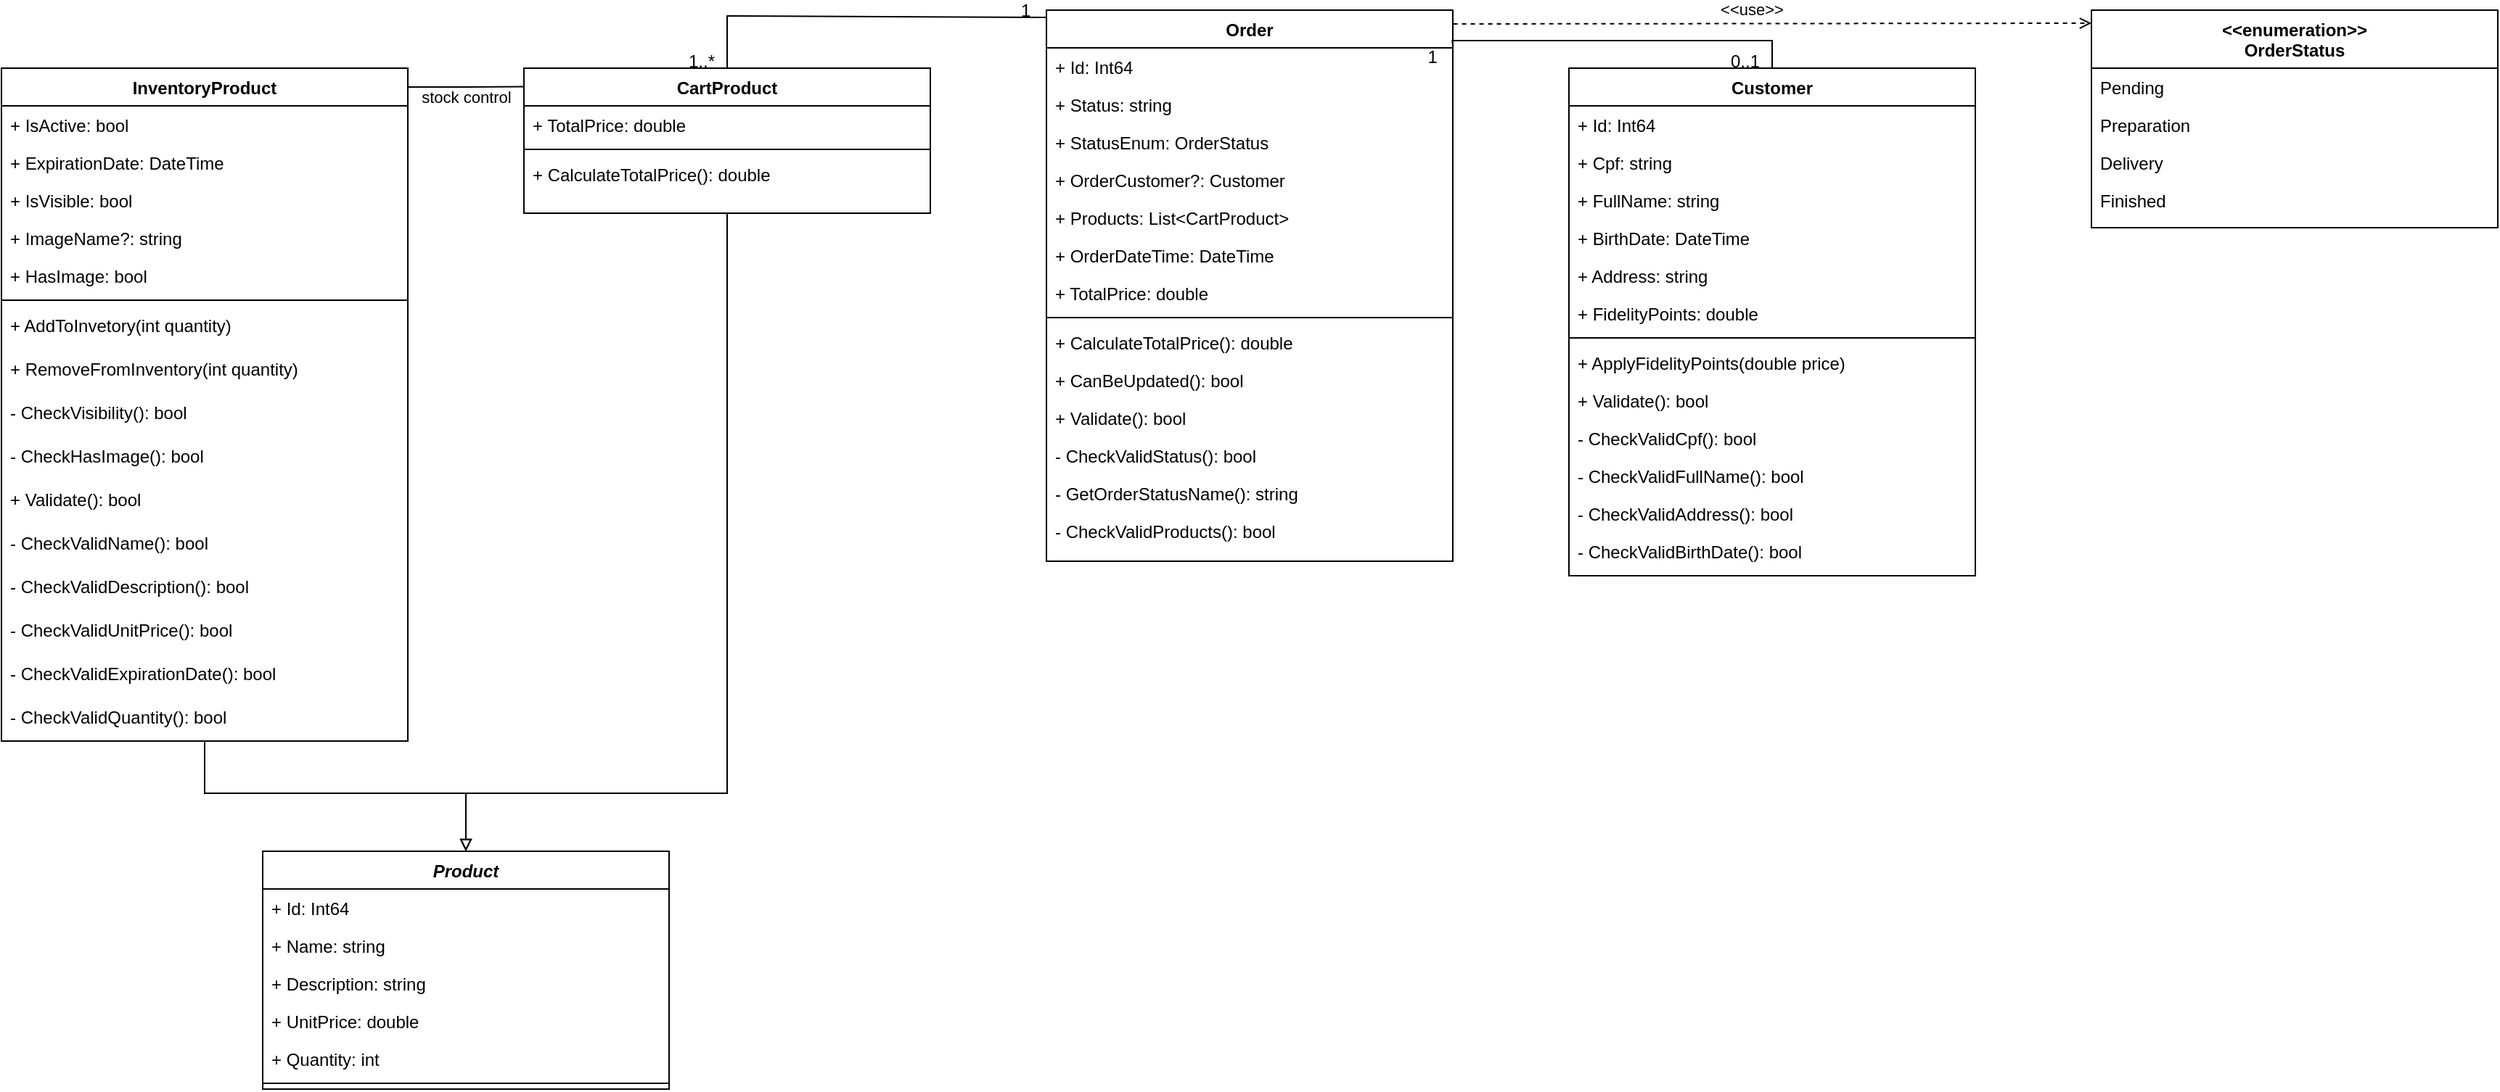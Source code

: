 <mxfile version="20.6.0" type="device"><diagram id="C5RBs43oDa-KdzZeNtuy" name="Page-1"><mxGraphModel dx="1692" dy="447" grid="1" gridSize="10" guides="0" tooltips="1" connect="1" arrows="1" fold="1" page="1" pageScale="1" pageWidth="827" pageHeight="1169" math="0" shadow="0"><root><mxCell id="WIyWlLk6GJQsqaUBKTNV-0"/><mxCell id="WIyWlLk6GJQsqaUBKTNV-1" parent="WIyWlLk6GJQsqaUBKTNV-0"/><mxCell id="APtHg-tRqLhJaYtIU60p-8" value="CartProduct" style="swimlane;fontStyle=1;align=center;verticalAlign=top;childLayout=stackLayout;horizontal=1;startSize=26;horizontalStack=0;resizeParent=1;resizeLast=0;collapsible=1;marginBottom=0;rounded=0;shadow=0;strokeWidth=1;" parent="WIyWlLk6GJQsqaUBKTNV-1" vertex="1"><mxGeometry x="80" y="80" width="280" height="100" as="geometry"><mxRectangle x="230" y="140" width="160" height="26" as="alternateBounds"/></mxGeometry></mxCell><mxCell id="APtHg-tRqLhJaYtIU60p-19" value="+ TotalPrice: double" style="text;align=left;verticalAlign=top;spacingLeft=4;spacingRight=4;overflow=hidden;rotatable=0;points=[[0,0.5],[1,0.5]];portConstraint=eastwest;rounded=0;shadow=0;html=0;" parent="APtHg-tRqLhJaYtIU60p-8" vertex="1"><mxGeometry y="26" width="280" height="26" as="geometry"/></mxCell><mxCell id="APtHg-tRqLhJaYtIU60p-16" value="" style="line;html=1;strokeWidth=1;align=left;verticalAlign=middle;spacingTop=-1;spacingLeft=3;spacingRight=3;rotatable=0;labelPosition=right;points=[];portConstraint=eastwest;" parent="APtHg-tRqLhJaYtIU60p-8" vertex="1"><mxGeometry y="52" width="280" height="8" as="geometry"/></mxCell><mxCell id="APtHg-tRqLhJaYtIU60p-17" value="+ CalculateTotalPrice(): double" style="text;align=left;verticalAlign=top;spacingLeft=4;spacingRight=4;overflow=hidden;rotatable=0;points=[[0,0.5],[1,0.5]];portConstraint=eastwest;" parent="APtHg-tRqLhJaYtIU60p-8" vertex="1"><mxGeometry y="60" width="280" height="26" as="geometry"/></mxCell><mxCell id="APtHg-tRqLhJaYtIU60p-33" value="Order" style="swimlane;fontStyle=1;align=center;verticalAlign=top;childLayout=stackLayout;horizontal=1;startSize=26;horizontalStack=0;resizeParent=1;resizeLast=0;collapsible=1;marginBottom=0;rounded=0;shadow=0;strokeWidth=1;" parent="WIyWlLk6GJQsqaUBKTNV-1" vertex="1"><mxGeometry x="440" y="40" width="280" height="380" as="geometry"><mxRectangle x="230" y="140" width="160" height="26" as="alternateBounds"/></mxGeometry></mxCell><mxCell id="APtHg-tRqLhJaYtIU60p-34" value="+ Id: Int64" style="text;align=left;verticalAlign=top;spacingLeft=4;spacingRight=4;overflow=hidden;rotatable=0;points=[[0,0.5],[1,0.5]];portConstraint=eastwest;" parent="APtHg-tRqLhJaYtIU60p-33" vertex="1"><mxGeometry y="26" width="280" height="26" as="geometry"/></mxCell><mxCell id="Oz1AFpoczf8Ei12uvzQP-71" value="+ Status: string" style="text;align=left;verticalAlign=top;spacingLeft=4;spacingRight=4;overflow=hidden;rotatable=0;points=[[0,0.5],[1,0.5]];portConstraint=eastwest;" parent="APtHg-tRqLhJaYtIU60p-33" vertex="1"><mxGeometry y="52" width="280" height="26" as="geometry"/></mxCell><mxCell id="Ln4JqhIbLBqMXvwUg4IR-0" value="+ StatusEnum: OrderStatus" style="text;align=left;verticalAlign=top;spacingLeft=4;spacingRight=4;overflow=hidden;rotatable=0;points=[[0,0.5],[1,0.5]];portConstraint=eastwest;" parent="APtHg-tRqLhJaYtIU60p-33" vertex="1"><mxGeometry y="78" width="280" height="26" as="geometry"/></mxCell><mxCell id="APtHg-tRqLhJaYtIU60p-35" value="+ OrderCustomer?: Customer" style="text;align=left;verticalAlign=top;spacingLeft=4;spacingRight=4;overflow=hidden;rotatable=0;points=[[0,0.5],[1,0.5]];portConstraint=eastwest;rounded=0;shadow=0;html=0;" parent="APtHg-tRqLhJaYtIU60p-33" vertex="1"><mxGeometry y="104" width="280" height="26" as="geometry"/></mxCell><mxCell id="APtHg-tRqLhJaYtIU60p-36" value="+ Products: List&lt;CartProduct&gt;" style="text;align=left;verticalAlign=top;spacingLeft=4;spacingRight=4;overflow=hidden;rotatable=0;points=[[0,0.5],[1,0.5]];portConstraint=eastwest;rounded=0;shadow=0;html=0;" parent="APtHg-tRqLhJaYtIU60p-33" vertex="1"><mxGeometry y="130" width="280" height="26" as="geometry"/></mxCell><mxCell id="APtHg-tRqLhJaYtIU60p-109" value="+ OrderDateTime: DateTime" style="text;align=left;verticalAlign=top;spacingLeft=4;spacingRight=4;overflow=hidden;rotatable=0;points=[[0,0.5],[1,0.5]];portConstraint=eastwest;rounded=0;shadow=0;html=0;" parent="APtHg-tRqLhJaYtIU60p-33" vertex="1"><mxGeometry y="156" width="280" height="26" as="geometry"/></mxCell><mxCell id="APtHg-tRqLhJaYtIU60p-37" value="+ TotalPrice: double" style="text;align=left;verticalAlign=top;spacingLeft=4;spacingRight=4;overflow=hidden;rotatable=0;points=[[0,0.5],[1,0.5]];portConstraint=eastwest;rounded=0;shadow=0;html=0;" parent="APtHg-tRqLhJaYtIU60p-33" vertex="1"><mxGeometry y="182" width="280" height="26" as="geometry"/></mxCell><mxCell id="APtHg-tRqLhJaYtIU60p-38" value="" style="line;html=1;strokeWidth=1;align=left;verticalAlign=middle;spacingTop=-1;spacingLeft=3;spacingRight=3;rotatable=0;labelPosition=right;points=[];portConstraint=eastwest;" parent="APtHg-tRqLhJaYtIU60p-33" vertex="1"><mxGeometry y="208" width="280" height="8" as="geometry"/></mxCell><mxCell id="APtHg-tRqLhJaYtIU60p-39" value="+ CalculateTotalPrice(): double" style="text;align=left;verticalAlign=top;spacingLeft=4;spacingRight=4;overflow=hidden;rotatable=0;points=[[0,0.5],[1,0.5]];portConstraint=eastwest;" parent="APtHg-tRqLhJaYtIU60p-33" vertex="1"><mxGeometry y="216" width="280" height="26" as="geometry"/></mxCell><mxCell id="QbLwU778G9FAzQYPVVws-0" value="+ CanBeUpdated(): bool" style="text;align=left;verticalAlign=top;spacingLeft=4;spacingRight=4;overflow=hidden;rotatable=0;points=[[0,0.5],[1,0.5]];portConstraint=eastwest;" parent="APtHg-tRqLhJaYtIU60p-33" vertex="1"><mxGeometry y="242" width="280" height="26" as="geometry"/></mxCell><mxCell id="APtHg-tRqLhJaYtIU60p-108" value="+ Validate(): bool" style="text;align=left;verticalAlign=top;spacingLeft=4;spacingRight=4;overflow=hidden;rotatable=0;points=[[0,0.5],[1,0.5]];portConstraint=eastwest;" parent="APtHg-tRqLhJaYtIU60p-33" vertex="1"><mxGeometry y="268" width="280" height="26" as="geometry"/></mxCell><mxCell id="APtHg-tRqLhJaYtIU60p-110" value="- CheckValidStatus(): bool" style="text;align=left;verticalAlign=top;spacingLeft=4;spacingRight=4;overflow=hidden;rotatable=0;points=[[0,0.5],[1,0.5]];portConstraint=eastwest;" parent="APtHg-tRqLhJaYtIU60p-33" vertex="1"><mxGeometry y="294" width="280" height="26" as="geometry"/></mxCell><mxCell id="t6-JTKtzcupznVUAUfSo-50" value="- GetOrderStatusName(): string" style="text;align=left;verticalAlign=top;spacingLeft=4;spacingRight=4;overflow=hidden;rotatable=0;points=[[0,0.5],[1,0.5]];portConstraint=eastwest;" parent="APtHg-tRqLhJaYtIU60p-33" vertex="1"><mxGeometry y="320" width="280" height="26" as="geometry"/></mxCell><mxCell id="Oz1AFpoczf8Ei12uvzQP-85" value="- CheckValidProducts(): bool" style="text;align=left;verticalAlign=top;spacingLeft=4;spacingRight=4;overflow=hidden;rotatable=0;points=[[0,0.5],[1,0.5]];portConstraint=eastwest;" parent="APtHg-tRqLhJaYtIU60p-33" vertex="1"><mxGeometry y="346" width="280" height="26" as="geometry"/></mxCell><mxCell id="APtHg-tRqLhJaYtIU60p-40" value="" style="endArrow=none;shadow=0;strokeWidth=1;rounded=0;endFill=0;edgeStyle=elbowEdgeStyle;elbow=vertical;entryX=0.5;entryY=0;entryDx=0;entryDy=0;exitX=-0.002;exitY=0.013;exitDx=0;exitDy=0;exitPerimeter=0;" parent="WIyWlLk6GJQsqaUBKTNV-1" source="APtHg-tRqLhJaYtIU60p-33" target="APtHg-tRqLhJaYtIU60p-8" edge="1"><mxGeometry x="0.5" y="41" relative="1" as="geometry"><mxPoint x="330" y="30" as="sourcePoint"/><mxPoint x="730" y="50" as="targetPoint"/><mxPoint x="-40" y="32" as="offset"/><Array as="points"><mxPoint x="170" y="44"/><mxPoint x="180" y="50"/></Array></mxGeometry></mxCell><mxCell id="APtHg-tRqLhJaYtIU60p-41" value="1" style="resizable=0;align=left;verticalAlign=bottom;labelBackgroundColor=none;fontSize=12;" parent="APtHg-tRqLhJaYtIU60p-40" connectable="0" vertex="1"><mxGeometry x="-1" relative="1" as="geometry"><mxPoint x="-19" y="4" as="offset"/></mxGeometry></mxCell><mxCell id="APtHg-tRqLhJaYtIU60p-42" value="1..*" style="resizable=0;align=right;verticalAlign=bottom;labelBackgroundColor=none;fontSize=12;" parent="APtHg-tRqLhJaYtIU60p-40" connectable="0" vertex="1"><mxGeometry x="1" relative="1" as="geometry"><mxPoint x="-7" y="4" as="offset"/></mxGeometry></mxCell><mxCell id="APtHg-tRqLhJaYtIU60p-50" value="Customer" style="swimlane;fontStyle=1;align=center;verticalAlign=top;childLayout=stackLayout;horizontal=1;startSize=26;horizontalStack=0;resizeParent=1;resizeLast=0;collapsible=1;marginBottom=0;rounded=0;shadow=0;strokeWidth=1;" parent="WIyWlLk6GJQsqaUBKTNV-1" vertex="1"><mxGeometry x="800" y="80" width="280" height="350" as="geometry"><mxRectangle x="230" y="140" width="160" height="26" as="alternateBounds"/></mxGeometry></mxCell><mxCell id="APtHg-tRqLhJaYtIU60p-51" value="+ Id: Int64" style="text;align=left;verticalAlign=top;spacingLeft=4;spacingRight=4;overflow=hidden;rotatable=0;points=[[0,0.5],[1,0.5]];portConstraint=eastwest;" parent="APtHg-tRqLhJaYtIU60p-50" vertex="1"><mxGeometry y="26" width="280" height="26" as="geometry"/></mxCell><mxCell id="APtHg-tRqLhJaYtIU60p-52" value="+ Cpf: string" style="text;align=left;verticalAlign=top;spacingLeft=4;spacingRight=4;overflow=hidden;rotatable=0;points=[[0,0.5],[1,0.5]];portConstraint=eastwest;rounded=0;shadow=0;html=0;" parent="APtHg-tRqLhJaYtIU60p-50" vertex="1"><mxGeometry y="52" width="280" height="26" as="geometry"/></mxCell><mxCell id="Oz1AFpoczf8Ei12uvzQP-0" value="+ FullName: string" style="text;align=left;verticalAlign=top;spacingLeft=4;spacingRight=4;overflow=hidden;rotatable=0;points=[[0,0.5],[1,0.5]];portConstraint=eastwest;" parent="APtHg-tRqLhJaYtIU60p-50" vertex="1"><mxGeometry y="78" width="280" height="26" as="geometry"/></mxCell><mxCell id="APtHg-tRqLhJaYtIU60p-53" value="+ BirthDate: DateTime" style="text;align=left;verticalAlign=top;spacingLeft=4;spacingRight=4;overflow=hidden;rotatable=0;points=[[0,0.5],[1,0.5]];portConstraint=eastwest;rounded=0;shadow=0;html=0;" parent="APtHg-tRqLhJaYtIU60p-50" vertex="1"><mxGeometry y="104" width="280" height="26" as="geometry"/></mxCell><mxCell id="PEvZ39Epc1jUpKVXOQM1-1" value="+ Address: string" style="text;align=left;verticalAlign=top;spacingLeft=4;spacingRight=4;overflow=hidden;rotatable=0;points=[[0,0.5],[1,0.5]];portConstraint=eastwest;rounded=0;shadow=0;html=0;" parent="APtHg-tRqLhJaYtIU60p-50" vertex="1"><mxGeometry y="130" width="280" height="26" as="geometry"/></mxCell><mxCell id="APtHg-tRqLhJaYtIU60p-54" value="+ FidelityPoints: double" style="text;align=left;verticalAlign=top;spacingLeft=4;spacingRight=4;overflow=hidden;rotatable=0;points=[[0,0.5],[1,0.5]];portConstraint=eastwest;rounded=0;shadow=0;html=0;" parent="APtHg-tRqLhJaYtIU60p-50" vertex="1"><mxGeometry y="156" width="280" height="26" as="geometry"/></mxCell><mxCell id="APtHg-tRqLhJaYtIU60p-55" value="" style="line;html=1;strokeWidth=1;align=left;verticalAlign=middle;spacingTop=-1;spacingLeft=3;spacingRight=3;rotatable=0;labelPosition=right;points=[];portConstraint=eastwest;" parent="APtHg-tRqLhJaYtIU60p-50" vertex="1"><mxGeometry y="182" width="280" height="8" as="geometry"/></mxCell><mxCell id="PEvZ39Epc1jUpKVXOQM1-16" value="+ ApplyFidelityPoints(double price)" style="text;align=left;verticalAlign=top;spacingLeft=4;spacingRight=4;overflow=hidden;rotatable=0;points=[[0,0.5],[1,0.5]];portConstraint=eastwest;rounded=0;shadow=0;html=0;" parent="APtHg-tRqLhJaYtIU60p-50" vertex="1"><mxGeometry y="190" width="280" height="26" as="geometry"/></mxCell><mxCell id="PEvZ39Epc1jUpKVXOQM1-17" value="+ Validate(): bool" style="text;align=left;verticalAlign=top;spacingLeft=4;spacingRight=4;overflow=hidden;rotatable=0;points=[[0,0.5],[1,0.5]];portConstraint=eastwest;rounded=0;shadow=0;html=0;" parent="APtHg-tRqLhJaYtIU60p-50" vertex="1"><mxGeometry y="216" width="280" height="26" as="geometry"/></mxCell><mxCell id="Oz1AFpoczf8Ei12uvzQP-1" value="- CheckValidCpf(): bool" style="text;align=left;verticalAlign=top;spacingLeft=4;spacingRight=4;overflow=hidden;rotatable=0;points=[[0,0.5],[1,0.5]];portConstraint=eastwest;rounded=0;shadow=0;html=0;" parent="APtHg-tRqLhJaYtIU60p-50" vertex="1"><mxGeometry y="242" width="280" height="26" as="geometry"/></mxCell><mxCell id="Oz1AFpoczf8Ei12uvzQP-2" value="- CheckValidFullName(): bool" style="text;align=left;verticalAlign=top;spacingLeft=4;spacingRight=4;overflow=hidden;rotatable=0;points=[[0,0.5],[1,0.5]];portConstraint=eastwest;rounded=0;shadow=0;html=0;" parent="APtHg-tRqLhJaYtIU60p-50" vertex="1"><mxGeometry y="268" width="280" height="26" as="geometry"/></mxCell><mxCell id="Oz1AFpoczf8Ei12uvzQP-3" value="- CheckValidAddress(): bool" style="text;align=left;verticalAlign=top;spacingLeft=4;spacingRight=4;overflow=hidden;rotatable=0;points=[[0,0.5],[1,0.5]];portConstraint=eastwest;rounded=0;shadow=0;html=0;" parent="APtHg-tRqLhJaYtIU60p-50" vertex="1"><mxGeometry y="294" width="280" height="26" as="geometry"/></mxCell><mxCell id="Oz1AFpoczf8Ei12uvzQP-4" value="- CheckValidBirthDate(): bool" style="text;align=left;verticalAlign=top;spacingLeft=4;spacingRight=4;overflow=hidden;rotatable=0;points=[[0,0.5],[1,0.5]];portConstraint=eastwest;rounded=0;shadow=0;html=0;" parent="APtHg-tRqLhJaYtIU60p-50" vertex="1"><mxGeometry y="320" width="280" height="26" as="geometry"/></mxCell><mxCell id="APtHg-tRqLhJaYtIU60p-57" value="" style="endArrow=none;shadow=0;strokeWidth=1;rounded=0;endFill=0;edgeStyle=elbowEdgeStyle;elbow=vertical;entryX=0.5;entryY=0;entryDx=0;entryDy=0;exitX=0.999;exitY=0.061;exitDx=0;exitDy=0;exitPerimeter=0;" parent="WIyWlLk6GJQsqaUBKTNV-1" source="APtHg-tRqLhJaYtIU60p-33" target="APtHg-tRqLhJaYtIU60p-50" edge="1"><mxGeometry x="0.5" y="41" relative="1" as="geometry"><mxPoint x="730" y="70" as="sourcePoint"/><mxPoint x="790" y="100" as="targetPoint"/><mxPoint x="-40" y="32" as="offset"/><Array as="points"><mxPoint x="770" y="61"/></Array></mxGeometry></mxCell><mxCell id="APtHg-tRqLhJaYtIU60p-58" value="1" style="resizable=0;align=left;verticalAlign=bottom;labelBackgroundColor=none;fontSize=12;" parent="APtHg-tRqLhJaYtIU60p-57" connectable="0" vertex="1"><mxGeometry x="-1" relative="1" as="geometry"><mxPoint x="-19" y="18" as="offset"/></mxGeometry></mxCell><mxCell id="APtHg-tRqLhJaYtIU60p-59" value="0..1" style="resizable=0;align=right;verticalAlign=bottom;labelBackgroundColor=none;fontSize=12;" parent="APtHg-tRqLhJaYtIU60p-57" connectable="0" vertex="1"><mxGeometry x="1" relative="1" as="geometry"><mxPoint x="-7" y="4" as="offset"/></mxGeometry></mxCell><mxCell id="Oz1AFpoczf8Ei12uvzQP-32" value="&lt;&lt;enumeration&gt;&gt;&#xA;OrderStatus&#xA;" style="swimlane;fontStyle=1;align=center;verticalAlign=top;childLayout=stackLayout;horizontal=1;startSize=40;horizontalStack=0;resizeParent=1;resizeLast=0;collapsible=1;marginBottom=0;rounded=0;shadow=0;strokeWidth=1;" parent="WIyWlLk6GJQsqaUBKTNV-1" vertex="1"><mxGeometry x="1160" y="40" width="280" height="150" as="geometry"><mxRectangle x="230" y="140" width="160" height="26" as="alternateBounds"/></mxGeometry></mxCell><mxCell id="Oz1AFpoczf8Ei12uvzQP-33" value="Pending" style="text;align=left;verticalAlign=top;spacingLeft=4;spacingRight=4;overflow=hidden;rotatable=0;points=[[0,0.5],[1,0.5]];portConstraint=eastwest;" parent="Oz1AFpoczf8Ei12uvzQP-32" vertex="1"><mxGeometry y="40" width="280" height="26" as="geometry"/></mxCell><mxCell id="Oz1AFpoczf8Ei12uvzQP-36" value="Preparation" style="text;align=left;verticalAlign=top;spacingLeft=4;spacingRight=4;overflow=hidden;rotatable=0;points=[[0,0.5],[1,0.5]];portConstraint=eastwest;rounded=0;shadow=0;html=0;" parent="Oz1AFpoczf8Ei12uvzQP-32" vertex="1"><mxGeometry y="66" width="280" height="26" as="geometry"/></mxCell><mxCell id="Oz1AFpoczf8Ei12uvzQP-34" value="Delivery" style="text;align=left;verticalAlign=top;spacingLeft=4;spacingRight=4;overflow=hidden;rotatable=0;points=[[0,0.5],[1,0.5]];portConstraint=eastwest;rounded=0;shadow=0;html=0;" parent="Oz1AFpoczf8Ei12uvzQP-32" vertex="1"><mxGeometry y="92" width="280" height="26" as="geometry"/></mxCell><mxCell id="Oz1AFpoczf8Ei12uvzQP-35" value="Finished" style="text;align=left;verticalAlign=top;spacingLeft=4;spacingRight=4;overflow=hidden;rotatable=0;points=[[0,0.5],[1,0.5]];portConstraint=eastwest;rounded=0;shadow=0;html=0;" parent="Oz1AFpoczf8Ei12uvzQP-32" vertex="1"><mxGeometry y="118" width="280" height="26" as="geometry"/></mxCell><mxCell id="Oz1AFpoczf8Ei12uvzQP-68" value="&lt;&lt;use&gt;&gt;" style="endArrow=open;shadow=0;strokeWidth=1;rounded=0;endFill=1;edgeStyle=elbowEdgeStyle;elbow=vertical;exitX=1.001;exitY=0.025;exitDx=0;exitDy=0;dashed=1;exitPerimeter=0;" parent="WIyWlLk6GJQsqaUBKTNV-1" source="APtHg-tRqLhJaYtIU60p-33" target="Oz1AFpoczf8Ei12uvzQP-32" edge="1"><mxGeometry x="-0.061" y="10" relative="1" as="geometry"><mxPoint x="540.0" y="10.29" as="sourcePoint"/><mxPoint x="1130" y="50" as="targetPoint"/><mxPoint as="offset"/><Array as="points"><mxPoint x="940" y="49"/></Array></mxGeometry></mxCell><mxCell id="t6-JTKtzcupznVUAUfSo-0" value="InventoryProduct" style="swimlane;fontStyle=1;align=center;verticalAlign=top;childLayout=stackLayout;horizontal=1;startSize=26;horizontalStack=0;resizeParent=1;resizeLast=0;collapsible=1;marginBottom=0;rounded=0;shadow=0;strokeWidth=1;" parent="WIyWlLk6GJQsqaUBKTNV-1" vertex="1"><mxGeometry x="-280" y="80" width="280" height="464" as="geometry"><mxRectangle x="230" y="140" width="160" height="26" as="alternateBounds"/></mxGeometry></mxCell><mxCell id="t6-JTKtzcupznVUAUfSo-4" value="+ IsActive: bool" style="text;align=left;verticalAlign=top;spacingLeft=4;spacingRight=4;overflow=hidden;rotatable=0;points=[[0,0.5],[1,0.5]];portConstraint=eastwest;" parent="t6-JTKtzcupznVUAUfSo-0" vertex="1"><mxGeometry y="26" width="280" height="26" as="geometry"/></mxCell><mxCell id="t6-JTKtzcupznVUAUfSo-5" value="+ ExpirationDate: DateTime" style="text;align=left;verticalAlign=top;spacingLeft=4;spacingRight=4;overflow=hidden;rotatable=0;points=[[0,0.5],[1,0.5]];portConstraint=eastwest;rounded=0;shadow=0;html=0;" parent="t6-JTKtzcupznVUAUfSo-0" vertex="1"><mxGeometry y="52" width="280" height="26" as="geometry"/></mxCell><mxCell id="t6-JTKtzcupznVUAUfSo-9" value="+ IsVisible: bool" style="text;align=left;verticalAlign=top;spacingLeft=4;spacingRight=4;overflow=hidden;rotatable=0;points=[[0,0.5],[1,0.5]];portConstraint=eastwest;" parent="t6-JTKtzcupznVUAUfSo-0" vertex="1"><mxGeometry y="78" width="280" height="26" as="geometry"/></mxCell><mxCell id="t6-JTKtzcupznVUAUfSo-47" value="+ ImageName?: string" style="text;align=left;verticalAlign=top;spacingLeft=4;spacingRight=4;overflow=hidden;rotatable=0;points=[[0,0.5],[1,0.5]];portConstraint=eastwest;" parent="t6-JTKtzcupznVUAUfSo-0" vertex="1"><mxGeometry y="104" width="280" height="26" as="geometry"/></mxCell><mxCell id="t6-JTKtzcupznVUAUfSo-10" value="+ HasImage: bool" style="text;align=left;verticalAlign=top;spacingLeft=4;spacingRight=4;overflow=hidden;rotatable=0;points=[[0,0.5],[1,0.5]];portConstraint=eastwest;" parent="t6-JTKtzcupznVUAUfSo-0" vertex="1"><mxGeometry y="130" width="280" height="26" as="geometry"/></mxCell><mxCell id="t6-JTKtzcupznVUAUfSo-11" value="" style="line;html=1;strokeWidth=1;align=left;verticalAlign=middle;spacingTop=-1;spacingLeft=3;spacingRight=3;rotatable=0;labelPosition=right;points=[];portConstraint=eastwest;" parent="t6-JTKtzcupznVUAUfSo-0" vertex="1"><mxGeometry y="156" width="280" height="8" as="geometry"/></mxCell><mxCell id="t6-JTKtzcupznVUAUfSo-13" value="+ AddToInvetory(int quantity)" style="text;align=left;verticalAlign=top;spacingLeft=4;spacingRight=4;overflow=hidden;rotatable=0;points=[[0,0.5],[1,0.5]];portConstraint=eastwest;" parent="t6-JTKtzcupznVUAUfSo-0" vertex="1"><mxGeometry y="164" width="280" height="30" as="geometry"/></mxCell><mxCell id="t6-JTKtzcupznVUAUfSo-14" value="+ RemoveFromInventory(int quantity)" style="text;align=left;verticalAlign=top;spacingLeft=4;spacingRight=4;overflow=hidden;rotatable=0;points=[[0,0.5],[1,0.5]];portConstraint=eastwest;" parent="t6-JTKtzcupznVUAUfSo-0" vertex="1"><mxGeometry y="194" width="280" height="30" as="geometry"/></mxCell><mxCell id="t6-JTKtzcupznVUAUfSo-15" value="- CheckVisibility(): bool" style="text;align=left;verticalAlign=top;spacingLeft=4;spacingRight=4;overflow=hidden;rotatable=0;points=[[0,0.5],[1,0.5]];portConstraint=eastwest;" parent="t6-JTKtzcupznVUAUfSo-0" vertex="1"><mxGeometry y="224" width="280" height="30" as="geometry"/></mxCell><mxCell id="t6-JTKtzcupznVUAUfSo-48" value="- CheckHasImage(): bool" style="text;align=left;verticalAlign=top;spacingLeft=4;spacingRight=4;overflow=hidden;rotatable=0;points=[[0,0.5],[1,0.5]];portConstraint=eastwest;" parent="t6-JTKtzcupznVUAUfSo-0" vertex="1"><mxGeometry y="254" width="280" height="30" as="geometry"/></mxCell><mxCell id="t6-JTKtzcupznVUAUfSo-16" value="+ Validate(): bool" style="text;align=left;verticalAlign=top;spacingLeft=4;spacingRight=4;overflow=hidden;rotatable=0;points=[[0,0.5],[1,0.5]];portConstraint=eastwest;" parent="t6-JTKtzcupznVUAUfSo-0" vertex="1"><mxGeometry y="284" width="280" height="30" as="geometry"/></mxCell><mxCell id="t6-JTKtzcupznVUAUfSo-17" value="- CheckValidName(): bool" style="text;align=left;verticalAlign=top;spacingLeft=4;spacingRight=4;overflow=hidden;rotatable=0;points=[[0,0.5],[1,0.5]];portConstraint=eastwest;" parent="t6-JTKtzcupznVUAUfSo-0" vertex="1"><mxGeometry y="314" width="280" height="30" as="geometry"/></mxCell><mxCell id="t6-JTKtzcupznVUAUfSo-18" value="- CheckValidDescription(): bool" style="text;align=left;verticalAlign=top;spacingLeft=4;spacingRight=4;overflow=hidden;rotatable=0;points=[[0,0.5],[1,0.5]];portConstraint=eastwest;" parent="t6-JTKtzcupznVUAUfSo-0" vertex="1"><mxGeometry y="344" width="280" height="30" as="geometry"/></mxCell><mxCell id="t6-JTKtzcupznVUAUfSo-19" value="- CheckValidUnitPrice(): bool" style="text;align=left;verticalAlign=top;spacingLeft=4;spacingRight=4;overflow=hidden;rotatable=0;points=[[0,0.5],[1,0.5]];portConstraint=eastwest;" parent="t6-JTKtzcupznVUAUfSo-0" vertex="1"><mxGeometry y="374" width="280" height="30" as="geometry"/></mxCell><mxCell id="t6-JTKtzcupznVUAUfSo-20" value="- CheckValidExpirationDate(): bool" style="text;align=left;verticalAlign=top;spacingLeft=4;spacingRight=4;overflow=hidden;rotatable=0;points=[[0,0.5],[1,0.5]];portConstraint=eastwest;" parent="t6-JTKtzcupznVUAUfSo-0" vertex="1"><mxGeometry y="404" width="280" height="30" as="geometry"/></mxCell><mxCell id="t6-JTKtzcupznVUAUfSo-21" value="- CheckValidQuantity(): bool" style="text;align=left;verticalAlign=top;spacingLeft=4;spacingRight=4;overflow=hidden;rotatable=0;points=[[0,0.5],[1,0.5]];portConstraint=eastwest;" parent="t6-JTKtzcupznVUAUfSo-0" vertex="1"><mxGeometry y="434" width="280" height="30" as="geometry"/></mxCell><mxCell id="t6-JTKtzcupznVUAUfSo-44" style="edgeStyle=orthogonalEdgeStyle;rounded=0;orthogonalLoop=1;jettySize=auto;html=1;endArrow=none;endFill=0;startArrow=block;startFill=0;entryX=0.5;entryY=1;entryDx=0;entryDy=0;" parent="WIyWlLk6GJQsqaUBKTNV-1" source="t6-JTKtzcupznVUAUfSo-22" target="APtHg-tRqLhJaYtIU60p-8" edge="1"><mxGeometry relative="1" as="geometry"><mxPoint x="220" y="671" as="targetPoint"/><Array as="points"><mxPoint x="40" y="580"/><mxPoint x="220" y="580"/></Array></mxGeometry></mxCell><mxCell id="t6-JTKtzcupznVUAUfSo-22" value="Product" style="swimlane;fontStyle=3;align=center;verticalAlign=top;childLayout=stackLayout;horizontal=1;startSize=26;horizontalStack=0;resizeParent=1;resizeLast=0;collapsible=1;marginBottom=0;rounded=0;shadow=0;strokeWidth=1;" parent="WIyWlLk6GJQsqaUBKTNV-1" vertex="1"><mxGeometry x="-100" y="620" width="280" height="164" as="geometry"><mxRectangle x="230" y="140" width="160" height="26" as="alternateBounds"/></mxGeometry></mxCell><mxCell id="t6-JTKtzcupznVUAUfSo-23" value="+ Id: Int64" style="text;align=left;verticalAlign=top;spacingLeft=4;spacingRight=4;overflow=hidden;rotatable=0;points=[[0,0.5],[1,0.5]];portConstraint=eastwest;" parent="t6-JTKtzcupznVUAUfSo-22" vertex="1"><mxGeometry y="26" width="280" height="26" as="geometry"/></mxCell><mxCell id="t6-JTKtzcupznVUAUfSo-24" value="+ Name: string" style="text;align=left;verticalAlign=top;spacingLeft=4;spacingRight=4;overflow=hidden;rotatable=0;points=[[0,0.5],[1,0.5]];portConstraint=eastwest;" parent="t6-JTKtzcupznVUAUfSo-22" vertex="1"><mxGeometry y="52" width="280" height="26" as="geometry"/></mxCell><mxCell id="t6-JTKtzcupznVUAUfSo-25" value="+ Description: string" style="text;align=left;verticalAlign=top;spacingLeft=4;spacingRight=4;overflow=hidden;rotatable=0;points=[[0,0.5],[1,0.5]];portConstraint=eastwest;" parent="t6-JTKtzcupznVUAUfSo-22" vertex="1"><mxGeometry y="78" width="280" height="26" as="geometry"/></mxCell><mxCell id="t6-JTKtzcupznVUAUfSo-29" value="+ UnitPrice: double" style="text;align=left;verticalAlign=top;spacingLeft=4;spacingRight=4;overflow=hidden;rotatable=0;points=[[0,0.5],[1,0.5]];portConstraint=eastwest;rounded=0;shadow=0;html=0;" parent="t6-JTKtzcupznVUAUfSo-22" vertex="1"><mxGeometry y="104" width="280" height="26" as="geometry"/></mxCell><mxCell id="t6-JTKtzcupznVUAUfSo-28" value="+ Quantity: int" style="text;align=left;verticalAlign=top;spacingLeft=4;spacingRight=4;overflow=hidden;rotatable=0;points=[[0,0.5],[1,0.5]];portConstraint=eastwest;rounded=0;shadow=0;html=0;" parent="t6-JTKtzcupznVUAUfSo-22" vertex="1"><mxGeometry y="130" width="280" height="26" as="geometry"/></mxCell><mxCell id="t6-JTKtzcupznVUAUfSo-33" value="" style="line;html=1;strokeWidth=1;align=left;verticalAlign=middle;spacingTop=-1;spacingLeft=3;spacingRight=3;rotatable=0;labelPosition=right;points=[];portConstraint=eastwest;" parent="t6-JTKtzcupznVUAUfSo-22" vertex="1"><mxGeometry y="156" width="280" height="8" as="geometry"/></mxCell><mxCell id="t6-JTKtzcupznVUAUfSo-45" style="edgeStyle=orthogonalEdgeStyle;rounded=0;orthogonalLoop=1;jettySize=auto;html=1;exitX=0.5;exitY=0;exitDx=0;exitDy=0;endArrow=none;endFill=0;startArrow=block;startFill=0;entryX=0.5;entryY=1;entryDx=0;entryDy=0;" parent="WIyWlLk6GJQsqaUBKTNV-1" source="t6-JTKtzcupznVUAUfSo-22" target="t6-JTKtzcupznVUAUfSo-0" edge="1"><mxGeometry relative="1" as="geometry"><mxPoint x="-140" y="670" as="targetPoint"/><mxPoint x="-220" y="749.4" as="sourcePoint"/><Array as="points"><mxPoint x="40" y="580"/><mxPoint x="-140" y="580"/></Array></mxGeometry></mxCell><mxCell id="t6-JTKtzcupznVUAUfSo-46" value="stock control" style="edgeStyle=orthogonalEdgeStyle;rounded=0;orthogonalLoop=1;jettySize=auto;html=1;entryX=0.001;entryY=0.127;entryDx=0;entryDy=0;endArrow=none;endFill=0;entryPerimeter=0;" parent="WIyWlLk6GJQsqaUBKTNV-1" target="APtHg-tRqLhJaYtIU60p-8" edge="1"><mxGeometry x="0.009" y="-7" relative="1" as="geometry"><mxPoint y="94" as="sourcePoint"/><Array as="points"><mxPoint y="93"/><mxPoint x="40" y="93"/></Array><mxPoint as="offset"/></mxGeometry></mxCell></root></mxGraphModel></diagram></mxfile>
